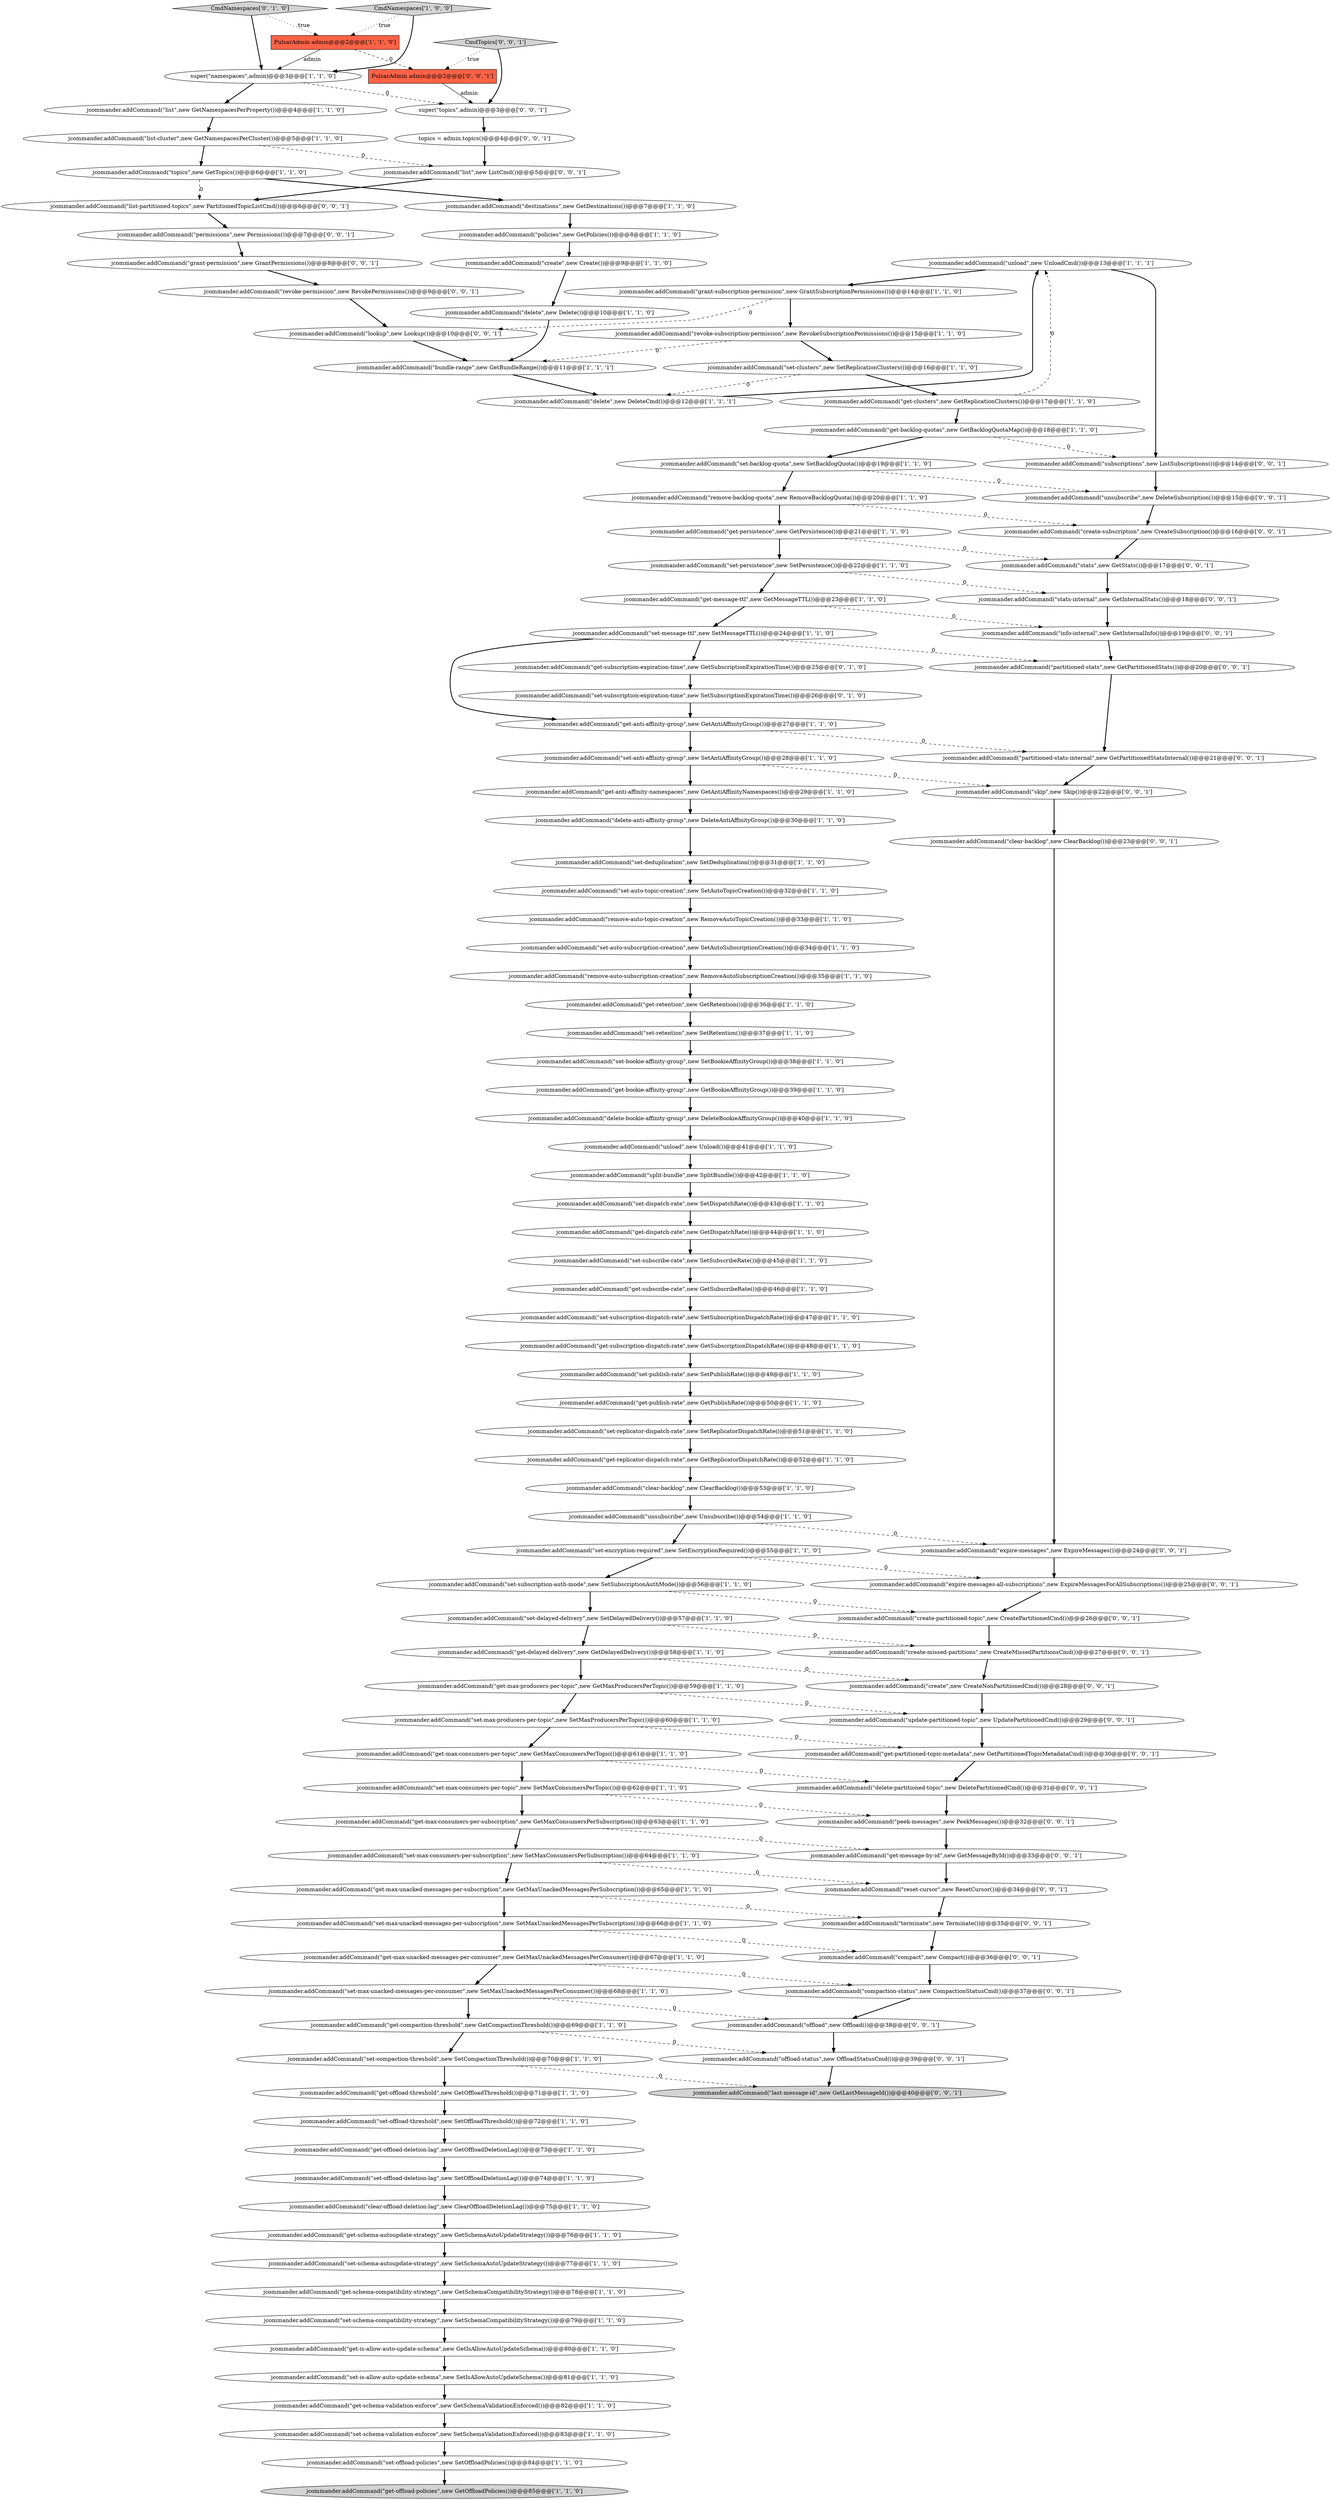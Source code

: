 digraph {
88 [style = filled, label = "jcommander.addCommand(\"expire-messages-all-subscriptions\",new ExpireMessagesForAllSubscriptions())@@@25@@@['0', '0', '1']", fillcolor = white, shape = ellipse image = "AAA0AAABBB3BBB"];
52 [style = filled, label = "jcommander.addCommand(\"unload\",new Unload())@@@41@@@['1', '1', '0']", fillcolor = white, shape = ellipse image = "AAA0AAABBB1BBB"];
3 [style = filled, label = "jcommander.addCommand(\"set-compaction-threshold\",new SetCompactionThreshold())@@@70@@@['1', '1', '0']", fillcolor = white, shape = ellipse image = "AAA0AAABBB1BBB"];
97 [style = filled, label = "jcommander.addCommand(\"permissions\",new Permissions())@@@7@@@['0', '0', '1']", fillcolor = white, shape = ellipse image = "AAA0AAABBB3BBB"];
89 [style = filled, label = "jcommander.addCommand(\"delete-partitioned-topic\",new DeletePartitionedCmd())@@@31@@@['0', '0', '1']", fillcolor = white, shape = ellipse image = "AAA0AAABBB3BBB"];
35 [style = filled, label = "jcommander.addCommand(\"delete\",new DeleteCmd())@@@12@@@['1', '1', '1']", fillcolor = white, shape = ellipse image = "AAA0AAABBB1BBB"];
15 [style = filled, label = "jcommander.addCommand(\"get-retention\",new GetRetention())@@@36@@@['1', '1', '0']", fillcolor = white, shape = ellipse image = "AAA0AAABBB1BBB"];
62 [style = filled, label = "jcommander.addCommand(\"set-offload-policies\",new SetOffloadPolicies())@@@84@@@['1', '1', '0']", fillcolor = white, shape = ellipse image = "AAA0AAABBB1BBB"];
23 [style = filled, label = "jcommander.addCommand(\"set-max-consumers-per-subscription\",new SetMaxConsumersPerSubscription())@@@64@@@['1', '1', '0']", fillcolor = white, shape = ellipse image = "AAA0AAABBB1BBB"];
113 [style = filled, label = "jcommander.addCommand(\"offload\",new Offload())@@@38@@@['0', '0', '1']", fillcolor = white, shape = ellipse image = "AAA0AAABBB3BBB"];
91 [style = filled, label = "jcommander.addCommand(\"stats-internal\",new GetInternalStats())@@@18@@@['0', '0', '1']", fillcolor = white, shape = ellipse image = "AAA0AAABBB3BBB"];
75 [style = filled, label = "jcommander.addCommand(\"unsubscribe\",new Unsubscribe())@@@54@@@['1', '1', '0']", fillcolor = white, shape = ellipse image = "AAA0AAABBB1BBB"];
96 [style = filled, label = "jcommander.addCommand(\"compact\",new Compact())@@@36@@@['0', '0', '1']", fillcolor = white, shape = ellipse image = "AAA0AAABBB3BBB"];
46 [style = filled, label = "jcommander.addCommand(\"set-offload-threshold\",new SetOffloadThreshold())@@@72@@@['1', '1', '0']", fillcolor = white, shape = ellipse image = "AAA0AAABBB1BBB"];
10 [style = filled, label = "jcommander.addCommand(\"get-message-ttl\",new GetMessageTTL())@@@23@@@['1', '1', '0']", fillcolor = white, shape = ellipse image = "AAA0AAABBB1BBB"];
14 [style = filled, label = "jcommander.addCommand(\"delete\",new Delete())@@@10@@@['1', '1', '0']", fillcolor = white, shape = ellipse image = "AAA0AAABBB1BBB"];
116 [style = filled, label = "PulsarAdmin admin@@@2@@@['0', '0', '1']", fillcolor = tomato, shape = box image = "AAA0AAABBB3BBB"];
51 [style = filled, label = "jcommander.addCommand(\"get-anti-affinity-group\",new GetAntiAffinityGroup())@@@27@@@['1', '1', '0']", fillcolor = white, shape = ellipse image = "AAA0AAABBB1BBB"];
114 [style = filled, label = "jcommander.addCommand(\"create\",new CreateNonPartitionedCmd())@@@28@@@['0', '0', '1']", fillcolor = white, shape = ellipse image = "AAA0AAABBB3BBB"];
7 [style = filled, label = "jcommander.addCommand(\"set-max-unacked-messages-per-consumer\",new SetMaxUnackedMessagesPerConsumer())@@@68@@@['1', '1', '0']", fillcolor = white, shape = ellipse image = "AAA0AAABBB1BBB"];
11 [style = filled, label = "jcommander.addCommand(\"get-is-allow-auto-update-schema\",new GetIsAllowAutoUpdateSchema())@@@80@@@['1', '1', '0']", fillcolor = white, shape = ellipse image = "AAA0AAABBB1BBB"];
30 [style = filled, label = "jcommander.addCommand(\"list-cluster\",new GetNamespacesPerCluster())@@@5@@@['1', '1', '0']", fillcolor = white, shape = ellipse image = "AAA0AAABBB1BBB"];
109 [style = filled, label = "jcommander.addCommand(\"list-partitioned-topics\",new PartitionedTopicListCmd())@@@6@@@['0', '0', '1']", fillcolor = white, shape = ellipse image = "AAA0AAABBB3BBB"];
39 [style = filled, label = "jcommander.addCommand(\"clear-backlog\",new ClearBacklog())@@@53@@@['1', '1', '0']", fillcolor = white, shape = ellipse image = "AAA0AAABBB1BBB"];
84 [style = filled, label = "jcommander.addCommand(\"get-subscription-expiration-time\",new GetSubscriptionExpirationTime())@@@25@@@['0', '1', '0']", fillcolor = white, shape = ellipse image = "AAA1AAABBB2BBB"];
98 [style = filled, label = "jcommander.addCommand(\"list\",new ListCmd())@@@5@@@['0', '0', '1']", fillcolor = white, shape = ellipse image = "AAA0AAABBB3BBB"];
117 [style = filled, label = "topics = admin.topics()@@@4@@@['0', '0', '1']", fillcolor = white, shape = ellipse image = "AAA0AAABBB3BBB"];
121 [style = filled, label = "CmdTopics['0', '0', '1']", fillcolor = lightgray, shape = diamond image = "AAA0AAABBB3BBB"];
53 [style = filled, label = "jcommander.addCommand(\"get-subscribe-rate\",new GetSubscribeRate())@@@46@@@['1', '1', '0']", fillcolor = white, shape = ellipse image = "AAA0AAABBB1BBB"];
26 [style = filled, label = "jcommander.addCommand(\"get-bookie-affinity-group\",new GetBookieAffinityGroup())@@@39@@@['1', '1', '0']", fillcolor = white, shape = ellipse image = "AAA0AAABBB1BBB"];
59 [style = filled, label = "jcommander.addCommand(\"get-delayed-delivery\",new GetDelayedDelivery())@@@58@@@['1', '1', '0']", fillcolor = white, shape = ellipse image = "AAA0AAABBB1BBB"];
112 [style = filled, label = "jcommander.addCommand(\"grant-permission\",new GrantPermissions())@@@8@@@['0', '0', '1']", fillcolor = white, shape = ellipse image = "AAA0AAABBB3BBB"];
94 [style = filled, label = "jcommander.addCommand(\"lookup\",new Lookup())@@@10@@@['0', '0', '1']", fillcolor = white, shape = ellipse image = "AAA0AAABBB3BBB"];
70 [style = filled, label = "jcommander.addCommand(\"get-max-consumers-per-topic\",new GetMaxConsumersPerTopic())@@@61@@@['1', '1', '0']", fillcolor = white, shape = ellipse image = "AAA0AAABBB1BBB"];
80 [style = filled, label = "jcommander.addCommand(\"set-subscription-dispatch-rate\",new SetSubscriptionDispatchRate())@@@47@@@['1', '1', '0']", fillcolor = white, shape = ellipse image = "AAA0AAABBB1BBB"];
24 [style = filled, label = "jcommander.addCommand(\"get-max-unacked-messages-per-subscription\",new GetMaxUnackedMessagesPerSubscription())@@@65@@@['1', '1', '0']", fillcolor = white, shape = ellipse image = "AAA0AAABBB1BBB"];
45 [style = filled, label = "jcommander.addCommand(\"get-clusters\",new GetReplicationClusters())@@@17@@@['1', '1', '0']", fillcolor = white, shape = ellipse image = "AAA0AAABBB1BBB"];
47 [style = filled, label = "jcommander.addCommand(\"policies\",new GetPolicies())@@@8@@@['1', '1', '0']", fillcolor = white, shape = ellipse image = "AAA0AAABBB1BBB"];
19 [style = filled, label = "jcommander.addCommand(\"list\",new GetNamespacesPerProperty())@@@4@@@['1', '1', '0']", fillcolor = white, shape = ellipse image = "AAA0AAABBB1BBB"];
31 [style = filled, label = "jcommander.addCommand(\"get-compaction-threshold\",new GetCompactionThreshold())@@@69@@@['1', '1', '0']", fillcolor = white, shape = ellipse image = "AAA0AAABBB1BBB"];
4 [style = filled, label = "jcommander.addCommand(\"topics\",new GetTopics())@@@6@@@['1', '1', '0']", fillcolor = white, shape = ellipse image = "AAA0AAABBB1BBB"];
86 [style = filled, label = "jcommander.addCommand(\"get-message-by-id\",new GetMessageById())@@@33@@@['0', '0', '1']", fillcolor = white, shape = ellipse image = "AAA0AAABBB3BBB"];
122 [style = filled, label = "jcommander.addCommand(\"terminate\",new Terminate())@@@35@@@['0', '0', '1']", fillcolor = white, shape = ellipse image = "AAA0AAABBB3BBB"];
27 [style = filled, label = "jcommander.addCommand(\"set-auto-topic-creation\",new SetAutoTopicCreation())@@@32@@@['1', '1', '0']", fillcolor = white, shape = ellipse image = "AAA0AAABBB1BBB"];
108 [style = filled, label = "jcommander.addCommand(\"info-internal\",new GetInternalInfo())@@@19@@@['0', '0', '1']", fillcolor = white, shape = ellipse image = "AAA0AAABBB3BBB"];
12 [style = filled, label = "super(\"namespaces\",admin)@@@3@@@['1', '1', '0']", fillcolor = white, shape = ellipse image = "AAA0AAABBB1BBB"];
1 [style = filled, label = "jcommander.addCommand(\"set-replicator-dispatch-rate\",new SetReplicatorDispatchRate())@@@51@@@['1', '1', '0']", fillcolor = white, shape = ellipse image = "AAA0AAABBB1BBB"];
21 [style = filled, label = "jcommander.addCommand(\"get-max-unacked-messages-per-consumer\",new GetMaxUnackedMessagesPerConsumer())@@@67@@@['1', '1', '0']", fillcolor = white, shape = ellipse image = "AAA0AAABBB1BBB"];
58 [style = filled, label = "jcommander.addCommand(\"set-offload-deletion-lag\",new SetOffloadDeletionLag())@@@74@@@['1', '1', '0']", fillcolor = white, shape = ellipse image = "AAA0AAABBB1BBB"];
93 [style = filled, label = "jcommander.addCommand(\"skip\",new Skip())@@@22@@@['0', '0', '1']", fillcolor = white, shape = ellipse image = "AAA0AAABBB3BBB"];
90 [style = filled, label = "jcommander.addCommand(\"revoke-permission\",new RevokePermissions())@@@9@@@['0', '0', '1']", fillcolor = white, shape = ellipse image = "AAA0AAABBB3BBB"];
120 [style = filled, label = "jcommander.addCommand(\"get-partitioned-topic-metadata\",new GetPartitionedTopicMetadataCmd())@@@30@@@['0', '0', '1']", fillcolor = white, shape = ellipse image = "AAA0AAABBB3BBB"];
28 [style = filled, label = "jcommander.addCommand(\"set-max-producers-per-topic\",new SetMaxProducersPerTopic())@@@60@@@['1', '1', '0']", fillcolor = white, shape = ellipse image = "AAA0AAABBB1BBB"];
107 [style = filled, label = "jcommander.addCommand(\"create-missed-partitions\",new CreateMissedPartitionsCmd())@@@27@@@['0', '0', '1']", fillcolor = white, shape = ellipse image = "AAA0AAABBB3BBB"];
119 [style = filled, label = "jcommander.addCommand(\"partitioned-stats-internal\",new GetPartitionedStatsInternal())@@@21@@@['0', '0', '1']", fillcolor = white, shape = ellipse image = "AAA0AAABBB3BBB"];
50 [style = filled, label = "jcommander.addCommand(\"get-replicator-dispatch-rate\",new GetReplicatorDispatchRate())@@@52@@@['1', '1', '0']", fillcolor = white, shape = ellipse image = "AAA0AAABBB1BBB"];
73 [style = filled, label = "jcommander.addCommand(\"set-publish-rate\",new SetPublishRate())@@@49@@@['1', '1', '0']", fillcolor = white, shape = ellipse image = "AAA0AAABBB1BBB"];
81 [style = filled, label = "jcommander.addCommand(\"get-schema-validation-enforce\",new GetSchemaValidationEnforced())@@@82@@@['1', '1', '0']", fillcolor = white, shape = ellipse image = "AAA0AAABBB1BBB"];
66 [style = filled, label = "jcommander.addCommand(\"set-anti-affinity-group\",new SetAntiAffinityGroup())@@@28@@@['1', '1', '0']", fillcolor = white, shape = ellipse image = "AAA0AAABBB1BBB"];
18 [style = filled, label = "jcommander.addCommand(\"remove-backlog-quota\",new RemoveBacklogQuota())@@@20@@@['1', '1', '0']", fillcolor = white, shape = ellipse image = "AAA0AAABBB1BBB"];
43 [style = filled, label = "jcommander.addCommand(\"set-delayed-delivery\",new SetDelayedDelivery())@@@57@@@['1', '1', '0']", fillcolor = white, shape = ellipse image = "AAA0AAABBB1BBB"];
6 [style = filled, label = "jcommander.addCommand(\"get-dispatch-rate\",new GetDispatchRate())@@@44@@@['1', '1', '0']", fillcolor = white, shape = ellipse image = "AAA0AAABBB1BBB"];
74 [style = filled, label = "jcommander.addCommand(\"get-offload-deletion-lag\",new GetOffloadDeletionLag())@@@73@@@['1', '1', '0']", fillcolor = white, shape = ellipse image = "AAA0AAABBB1BBB"];
37 [style = filled, label = "jcommander.addCommand(\"get-max-consumers-per-subscription\",new GetMaxConsumersPerSubscription())@@@63@@@['1', '1', '0']", fillcolor = white, shape = ellipse image = "AAA0AAABBB1BBB"];
0 [style = filled, label = "jcommander.addCommand(\"set-is-allow-auto-update-schema\",new SetIsAllowAutoUpdateSchema())@@@81@@@['1', '1', '0']", fillcolor = white, shape = ellipse image = "AAA0AAABBB1BBB"];
92 [style = filled, label = "jcommander.addCommand(\"offload-status\",new OffloadStatusCmd())@@@39@@@['0', '0', '1']", fillcolor = white, shape = ellipse image = "AAA0AAABBB3BBB"];
83 [style = filled, label = "CmdNamespaces['0', '1', '0']", fillcolor = lightgray, shape = diamond image = "AAA0AAABBB2BBB"];
79 [style = filled, label = "jcommander.addCommand(\"set-dispatch-rate\",new SetDispatchRate())@@@43@@@['1', '1', '0']", fillcolor = white, shape = ellipse image = "AAA0AAABBB1BBB"];
76 [style = filled, label = "jcommander.addCommand(\"set-backlog-quota\",new SetBacklogQuota())@@@19@@@['1', '1', '0']", fillcolor = white, shape = ellipse image = "AAA0AAABBB1BBB"];
101 [style = filled, label = "jcommander.addCommand(\"compaction-status\",new CompactionStatusCmd())@@@37@@@['0', '0', '1']", fillcolor = white, shape = ellipse image = "AAA0AAABBB3BBB"];
44 [style = filled, label = "jcommander.addCommand(\"delete-bookie-affinity-group\",new DeleteBookieAffinityGroup())@@@40@@@['1', '1', '0']", fillcolor = white, shape = ellipse image = "AAA0AAABBB1BBB"];
32 [style = filled, label = "jcommander.addCommand(\"bundle-range\",new GetBundleRange())@@@11@@@['1', '1', '1']", fillcolor = white, shape = ellipse image = "AAA0AAABBB1BBB"];
48 [style = filled, label = "jcommander.addCommand(\"grant-subscription-permission\",new GrantSubscriptionPermissions())@@@14@@@['1', '1', '0']", fillcolor = white, shape = ellipse image = "AAA0AAABBB1BBB"];
42 [style = filled, label = "jcommander.addCommand(\"set-deduplication\",new SetDeduplication())@@@31@@@['1', '1', '0']", fillcolor = white, shape = ellipse image = "AAA0AAABBB1BBB"];
29 [style = filled, label = "jcommander.addCommand(\"get-schema-compatibility-strategy\",new GetSchemaCompatibilityStrategy())@@@78@@@['1', '1', '0']", fillcolor = white, shape = ellipse image = "AAA0AAABBB1BBB"];
5 [style = filled, label = "jcommander.addCommand(\"revoke-subscription-permission\",new RevokeSubscriptionPermissions())@@@15@@@['1', '1', '0']", fillcolor = white, shape = ellipse image = "AAA0AAABBB1BBB"];
100 [style = filled, label = "jcommander.addCommand(\"update-partitioned-topic\",new UpdatePartitionedCmd())@@@29@@@['0', '0', '1']", fillcolor = white, shape = ellipse image = "AAA0AAABBB3BBB"];
40 [style = filled, label = "jcommander.addCommand(\"create\",new Create())@@@9@@@['1', '1', '0']", fillcolor = white, shape = ellipse image = "AAA0AAABBB1BBB"];
104 [style = filled, label = "jcommander.addCommand(\"create-subscription\",new CreateSubscription())@@@16@@@['0', '0', '1']", fillcolor = white, shape = ellipse image = "AAA0AAABBB3BBB"];
34 [style = filled, label = "jcommander.addCommand(\"delete-anti-affinity-group\",new DeleteAntiAffinityGroup())@@@30@@@['1', '1', '0']", fillcolor = white, shape = ellipse image = "AAA0AAABBB1BBB"];
33 [style = filled, label = "jcommander.addCommand(\"get-offload-policies\",new GetOffloadPolicies())@@@85@@@['1', '1', '0']", fillcolor = lightgray, shape = ellipse image = "AAA0AAABBB1BBB"];
13 [style = filled, label = "jcommander.addCommand(\"set-persistence\",new SetPersistence())@@@22@@@['1', '1', '0']", fillcolor = white, shape = ellipse image = "AAA0AAABBB1BBB"];
102 [style = filled, label = "jcommander.addCommand(\"peek-messages\",new PeekMessages())@@@32@@@['0', '0', '1']", fillcolor = white, shape = ellipse image = "AAA0AAABBB3BBB"];
25 [style = filled, label = "jcommander.addCommand(\"set-auto-subscription-creation\",new SetAutoSubscriptionCreation())@@@34@@@['1', '1', '0']", fillcolor = white, shape = ellipse image = "AAA0AAABBB1BBB"];
41 [style = filled, label = "jcommander.addCommand(\"set-subscribe-rate\",new SetSubscribeRate())@@@45@@@['1', '1', '0']", fillcolor = white, shape = ellipse image = "AAA0AAABBB1BBB"];
16 [style = filled, label = "PulsarAdmin admin@@@2@@@['1', '1', '0']", fillcolor = tomato, shape = box image = "AAA0AAABBB1BBB"];
38 [style = filled, label = "jcommander.addCommand(\"unload\",new UnloadCmd())@@@13@@@['1', '1', '1']", fillcolor = white, shape = ellipse image = "AAA0AAABBB1BBB"];
60 [style = filled, label = "jcommander.addCommand(\"set-max-unacked-messages-per-subscription\",new SetMaxUnackedMessagesPerSubscription())@@@66@@@['1', '1', '0']", fillcolor = white, shape = ellipse image = "AAA0AAABBB1BBB"];
95 [style = filled, label = "jcommander.addCommand(\"unsubscribe\",new DeleteSubscription())@@@15@@@['0', '0', '1']", fillcolor = white, shape = ellipse image = "AAA0AAABBB3BBB"];
67 [style = filled, label = "jcommander.addCommand(\"remove-auto-subscription-creation\",new RemoveAutoSubscriptionCreation())@@@35@@@['1', '1', '0']", fillcolor = white, shape = ellipse image = "AAA0AAABBB1BBB"];
63 [style = filled, label = "jcommander.addCommand(\"set-subscription-auth-mode\",new SetSubscriptionAuthMode())@@@56@@@['1', '1', '0']", fillcolor = white, shape = ellipse image = "AAA0AAABBB1BBB"];
78 [style = filled, label = "jcommander.addCommand(\"set-schema-compatibility-strategy\",new SetSchemaCompatibilityStrategy())@@@79@@@['1', '1', '0']", fillcolor = white, shape = ellipse image = "AAA0AAABBB1BBB"];
20 [style = filled, label = "jcommander.addCommand(\"split-bundle\",new SplitBundle())@@@42@@@['1', '1', '0']", fillcolor = white, shape = ellipse image = "AAA0AAABBB1BBB"];
36 [style = filled, label = "jcommander.addCommand(\"get-offload-threshold\",new GetOffloadThreshold())@@@71@@@['1', '1', '0']", fillcolor = white, shape = ellipse image = "AAA0AAABBB1BBB"];
105 [style = filled, label = "jcommander.addCommand(\"expire-messages\",new ExpireMessages())@@@24@@@['0', '0', '1']", fillcolor = white, shape = ellipse image = "AAA0AAABBB3BBB"];
106 [style = filled, label = "jcommander.addCommand(\"stats\",new GetStats())@@@17@@@['0', '0', '1']", fillcolor = white, shape = ellipse image = "AAA0AAABBB3BBB"];
61 [style = filled, label = "jcommander.addCommand(\"set-bookie-affinity-group\",new SetBookieAffinityGroup())@@@38@@@['1', '1', '0']", fillcolor = white, shape = ellipse image = "AAA0AAABBB1BBB"];
68 [style = filled, label = "jcommander.addCommand(\"get-backlog-quotas\",new GetBacklogQuotaMap())@@@18@@@['1', '1', '0']", fillcolor = white, shape = ellipse image = "AAA0AAABBB1BBB"];
71 [style = filled, label = "jcommander.addCommand(\"set-message-ttl\",new SetMessageTTL())@@@24@@@['1', '1', '0']", fillcolor = white, shape = ellipse image = "AAA0AAABBB1BBB"];
99 [style = filled, label = "jcommander.addCommand(\"partitioned-stats\",new GetPartitionedStats())@@@20@@@['0', '0', '1']", fillcolor = white, shape = ellipse image = "AAA0AAABBB3BBB"];
8 [style = filled, label = "jcommander.addCommand(\"set-encryption-required\",new SetEncryptionRequired())@@@55@@@['1', '1', '0']", fillcolor = white, shape = ellipse image = "AAA0AAABBB1BBB"];
111 [style = filled, label = "jcommander.addCommand(\"clear-backlog\",new ClearBacklog())@@@23@@@['0', '0', '1']", fillcolor = white, shape = ellipse image = "AAA0AAABBB3BBB"];
69 [style = filled, label = "CmdNamespaces['1', '0', '0']", fillcolor = lightgray, shape = diamond image = "AAA0AAABBB1BBB"];
2 [style = filled, label = "jcommander.addCommand(\"destinations\",new GetDestinations())@@@7@@@['1', '1', '0']", fillcolor = white, shape = ellipse image = "AAA0AAABBB1BBB"];
49 [style = filled, label = "jcommander.addCommand(\"set-clusters\",new SetReplicationClusters())@@@16@@@['1', '1', '0']", fillcolor = white, shape = ellipse image = "AAA0AAABBB1BBB"];
82 [style = filled, label = "jcommander.addCommand(\"set-schema-validation-enforce\",new SetSchemaValidationEnforced())@@@83@@@['1', '1', '0']", fillcolor = white, shape = ellipse image = "AAA0AAABBB1BBB"];
64 [style = filled, label = "jcommander.addCommand(\"set-schema-autoupdate-strategy\",new SetSchemaAutoUpdateStrategy())@@@77@@@['1', '1', '0']", fillcolor = white, shape = ellipse image = "AAA0AAABBB1BBB"];
17 [style = filled, label = "jcommander.addCommand(\"clear-offload-deletion-lag\",new ClearOffloadDeletionLag())@@@75@@@['1', '1', '0']", fillcolor = white, shape = ellipse image = "AAA0AAABBB1BBB"];
85 [style = filled, label = "jcommander.addCommand(\"set-subscription-expiration-time\",new SetSubscriptionExpirationTime())@@@26@@@['0', '1', '0']", fillcolor = white, shape = ellipse image = "AAA1AAABBB2BBB"];
56 [style = filled, label = "jcommander.addCommand(\"set-max-consumers-per-topic\",new SetMaxConsumersPerTopic())@@@62@@@['1', '1', '0']", fillcolor = white, shape = ellipse image = "AAA0AAABBB1BBB"];
118 [style = filled, label = "jcommander.addCommand(\"create-partitioned-topic\",new CreatePartitionedCmd())@@@26@@@['0', '0', '1']", fillcolor = white, shape = ellipse image = "AAA0AAABBB3BBB"];
72 [style = filled, label = "jcommander.addCommand(\"remove-auto-topic-creation\",new RemoveAutoTopicCreation())@@@33@@@['1', '1', '0']", fillcolor = white, shape = ellipse image = "AAA0AAABBB1BBB"];
57 [style = filled, label = "jcommander.addCommand(\"set-retention\",new SetRetention())@@@37@@@['1', '1', '0']", fillcolor = white, shape = ellipse image = "AAA0AAABBB1BBB"];
22 [style = filled, label = "jcommander.addCommand(\"get-schema-autoupdate-strategy\",new GetSchemaAutoUpdateStrategy())@@@76@@@['1', '1', '0']", fillcolor = white, shape = ellipse image = "AAA0AAABBB1BBB"];
87 [style = filled, label = "super(\"topics\",admin)@@@3@@@['0', '0', '1']", fillcolor = white, shape = ellipse image = "AAA0AAABBB3BBB"];
55 [style = filled, label = "jcommander.addCommand(\"get-publish-rate\",new GetPublishRate())@@@50@@@['1', '1', '0']", fillcolor = white, shape = ellipse image = "AAA0AAABBB1BBB"];
77 [style = filled, label = "jcommander.addCommand(\"get-persistence\",new GetPersistence())@@@21@@@['1', '1', '0']", fillcolor = white, shape = ellipse image = "AAA0AAABBB1BBB"];
54 [style = filled, label = "jcommander.addCommand(\"get-subscription-dispatch-rate\",new GetSubscriptionDispatchRate())@@@48@@@['1', '1', '0']", fillcolor = white, shape = ellipse image = "AAA0AAABBB1BBB"];
115 [style = filled, label = "jcommander.addCommand(\"last-message-id\",new GetLastMessageId())@@@40@@@['0', '0', '1']", fillcolor = lightgray, shape = ellipse image = "AAA0AAABBB3BBB"];
9 [style = filled, label = "jcommander.addCommand(\"get-max-producers-per-topic\",new GetMaxProducersPerTopic())@@@59@@@['1', '1', '0']", fillcolor = white, shape = ellipse image = "AAA0AAABBB1BBB"];
65 [style = filled, label = "jcommander.addCommand(\"get-anti-affinity-namespaces\",new GetAntiAffinityNamespaces())@@@29@@@['1', '1', '0']", fillcolor = white, shape = ellipse image = "AAA0AAABBB1BBB"];
110 [style = filled, label = "jcommander.addCommand(\"subscriptions\",new ListSubscriptions())@@@14@@@['0', '0', '1']", fillcolor = white, shape = ellipse image = "AAA0AAABBB3BBB"];
103 [style = filled, label = "jcommander.addCommand(\"reset-cursor\",new ResetCursor())@@@34@@@['0', '0', '1']", fillcolor = white, shape = ellipse image = "AAA0AAABBB3BBB"];
24->122 [style = dashed, label="0"];
62->33 [style = bold, label=""];
120->89 [style = bold, label=""];
13->91 [style = dashed, label="0"];
14->32 [style = bold, label=""];
16->12 [style = solid, label="admin"];
88->118 [style = bold, label=""];
53->80 [style = bold, label=""];
38->110 [style = bold, label=""];
81->82 [style = bold, label=""];
71->51 [style = bold, label=""];
60->96 [style = dashed, label="0"];
18->104 [style = dashed, label="0"];
76->95 [style = dashed, label="0"];
99->119 [style = bold, label=""];
119->93 [style = bold, label=""];
9->100 [style = dashed, label="0"];
46->74 [style = bold, label=""];
4->2 [style = bold, label=""];
92->115 [style = bold, label=""];
41->53 [style = bold, label=""];
55->1 [style = bold, label=""];
36->46 [style = bold, label=""];
103->122 [style = bold, label=""];
28->70 [style = bold, label=""];
30->4 [style = bold, label=""];
69->16 [style = dotted, label="true"];
105->88 [style = bold, label=""];
17->22 [style = bold, label=""];
9->28 [style = bold, label=""];
90->94 [style = bold, label=""];
109->97 [style = bold, label=""];
58->17 [style = bold, label=""];
13->10 [style = bold, label=""];
50->39 [style = bold, label=""];
24->60 [style = bold, label=""];
59->9 [style = bold, label=""];
3->115 [style = dashed, label="0"];
78->11 [style = bold, label=""];
31->3 [style = bold, label=""];
104->106 [style = bold, label=""];
80->54 [style = bold, label=""];
107->114 [style = bold, label=""];
75->105 [style = dashed, label="0"];
57->61 [style = bold, label=""];
34->42 [style = bold, label=""];
65->34 [style = bold, label=""];
22->64 [style = bold, label=""];
94->32 [style = bold, label=""];
82->62 [style = bold, label=""];
23->103 [style = dashed, label="0"];
70->89 [style = dashed, label="0"];
89->102 [style = bold, label=""];
86->103 [style = bold, label=""];
116->87 [style = solid, label="admin"];
10->108 [style = dashed, label="0"];
2->47 [style = bold, label=""];
117->98 [style = bold, label=""];
114->100 [style = bold, label=""];
77->106 [style = dashed, label="0"];
49->35 [style = dashed, label="0"];
60->21 [style = bold, label=""];
47->40 [style = bold, label=""];
51->66 [style = bold, label=""];
56->37 [style = bold, label=""];
111->105 [style = bold, label=""];
12->87 [style = dashed, label="0"];
5->32 [style = dashed, label="0"];
15->57 [style = bold, label=""];
12->19 [style = bold, label=""];
38->48 [style = bold, label=""];
54->73 [style = bold, label=""];
96->101 [style = bold, label=""];
73->55 [style = bold, label=""];
66->65 [style = bold, label=""];
122->96 [style = bold, label=""];
110->95 [style = bold, label=""];
121->87 [style = bold, label=""];
97->112 [style = bold, label=""];
6->41 [style = bold, label=""];
44->52 [style = bold, label=""];
5->49 [style = bold, label=""];
75->8 [style = bold, label=""];
106->91 [style = bold, label=""];
20->79 [style = bold, label=""];
8->63 [style = bold, label=""];
42->27 [style = bold, label=""];
118->107 [style = bold, label=""];
7->113 [style = dashed, label="0"];
49->45 [style = bold, label=""];
30->98 [style = dashed, label="0"];
98->109 [style = bold, label=""];
21->101 [style = dashed, label="0"];
18->77 [style = bold, label=""];
11->0 [style = bold, label=""];
74->58 [style = bold, label=""];
63->118 [style = dashed, label="0"];
91->108 [style = bold, label=""];
48->5 [style = bold, label=""];
76->18 [style = bold, label=""];
101->113 [style = bold, label=""];
16->116 [style = dashed, label="0"];
51->119 [style = dashed, label="0"];
45->68 [style = bold, label=""];
28->120 [style = dashed, label="0"];
59->114 [style = dashed, label="0"];
7->31 [style = bold, label=""];
108->99 [style = bold, label=""];
21->7 [style = bold, label=""];
70->56 [style = bold, label=""];
67->15 [style = bold, label=""];
3->36 [style = bold, label=""];
121->116 [style = dotted, label="true"];
112->90 [style = bold, label=""];
68->76 [style = bold, label=""];
84->85 [style = bold, label=""];
25->67 [style = bold, label=""];
1->50 [style = bold, label=""];
95->104 [style = bold, label=""];
63->43 [style = bold, label=""];
52->20 [style = bold, label=""];
113->92 [style = bold, label=""];
66->93 [style = dashed, label="0"];
56->102 [style = dashed, label="0"];
0->81 [style = bold, label=""];
85->51 [style = bold, label=""];
43->59 [style = bold, label=""];
19->30 [style = bold, label=""];
27->72 [style = bold, label=""];
23->24 [style = bold, label=""];
77->13 [style = bold, label=""];
31->92 [style = dashed, label="0"];
102->86 [style = bold, label=""];
61->26 [style = bold, label=""];
39->75 [style = bold, label=""];
83->16 [style = dotted, label="true"];
71->99 [style = dashed, label="0"];
71->84 [style = bold, label=""];
43->107 [style = dashed, label="0"];
10->71 [style = bold, label=""];
79->6 [style = bold, label=""];
4->109 [style = dashed, label="0"];
32->35 [style = bold, label=""];
40->14 [style = bold, label=""];
100->120 [style = bold, label=""];
45->38 [style = dashed, label="0"];
37->86 [style = dashed, label="0"];
29->78 [style = bold, label=""];
35->38 [style = bold, label=""];
69->12 [style = bold, label=""];
8->88 [style = dashed, label="0"];
26->44 [style = bold, label=""];
48->94 [style = dashed, label="0"];
68->110 [style = dashed, label="0"];
37->23 [style = bold, label=""];
87->117 [style = bold, label=""];
64->29 [style = bold, label=""];
72->25 [style = bold, label=""];
93->111 [style = bold, label=""];
83->12 [style = bold, label=""];
}
